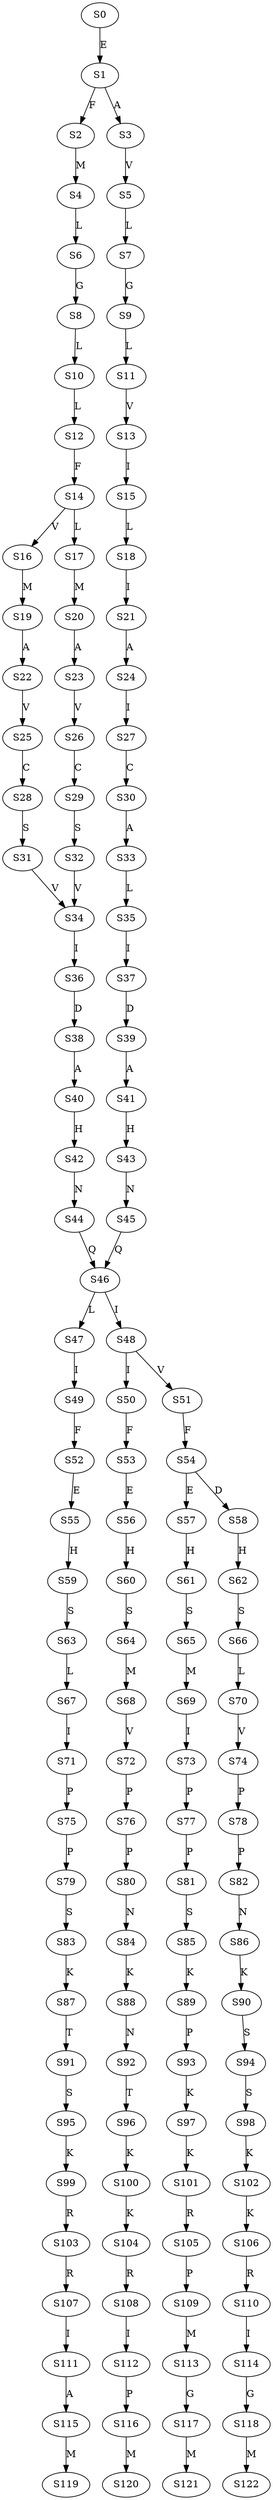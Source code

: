 strict digraph  {
	S0 -> S1 [ label = E ];
	S1 -> S2 [ label = F ];
	S1 -> S3 [ label = A ];
	S2 -> S4 [ label = M ];
	S3 -> S5 [ label = V ];
	S4 -> S6 [ label = L ];
	S5 -> S7 [ label = L ];
	S6 -> S8 [ label = G ];
	S7 -> S9 [ label = G ];
	S8 -> S10 [ label = L ];
	S9 -> S11 [ label = L ];
	S10 -> S12 [ label = L ];
	S11 -> S13 [ label = V ];
	S12 -> S14 [ label = F ];
	S13 -> S15 [ label = I ];
	S14 -> S16 [ label = V ];
	S14 -> S17 [ label = L ];
	S15 -> S18 [ label = L ];
	S16 -> S19 [ label = M ];
	S17 -> S20 [ label = M ];
	S18 -> S21 [ label = I ];
	S19 -> S22 [ label = A ];
	S20 -> S23 [ label = A ];
	S21 -> S24 [ label = A ];
	S22 -> S25 [ label = V ];
	S23 -> S26 [ label = V ];
	S24 -> S27 [ label = I ];
	S25 -> S28 [ label = C ];
	S26 -> S29 [ label = C ];
	S27 -> S30 [ label = C ];
	S28 -> S31 [ label = S ];
	S29 -> S32 [ label = S ];
	S30 -> S33 [ label = A ];
	S31 -> S34 [ label = V ];
	S32 -> S34 [ label = V ];
	S33 -> S35 [ label = L ];
	S34 -> S36 [ label = I ];
	S35 -> S37 [ label = I ];
	S36 -> S38 [ label = D ];
	S37 -> S39 [ label = D ];
	S38 -> S40 [ label = A ];
	S39 -> S41 [ label = A ];
	S40 -> S42 [ label = H ];
	S41 -> S43 [ label = H ];
	S42 -> S44 [ label = N ];
	S43 -> S45 [ label = N ];
	S44 -> S46 [ label = Q ];
	S45 -> S46 [ label = Q ];
	S46 -> S47 [ label = L ];
	S46 -> S48 [ label = I ];
	S47 -> S49 [ label = I ];
	S48 -> S50 [ label = I ];
	S48 -> S51 [ label = V ];
	S49 -> S52 [ label = F ];
	S50 -> S53 [ label = F ];
	S51 -> S54 [ label = F ];
	S52 -> S55 [ label = E ];
	S53 -> S56 [ label = E ];
	S54 -> S57 [ label = E ];
	S54 -> S58 [ label = D ];
	S55 -> S59 [ label = H ];
	S56 -> S60 [ label = H ];
	S57 -> S61 [ label = H ];
	S58 -> S62 [ label = H ];
	S59 -> S63 [ label = S ];
	S60 -> S64 [ label = S ];
	S61 -> S65 [ label = S ];
	S62 -> S66 [ label = S ];
	S63 -> S67 [ label = L ];
	S64 -> S68 [ label = M ];
	S65 -> S69 [ label = M ];
	S66 -> S70 [ label = L ];
	S67 -> S71 [ label = I ];
	S68 -> S72 [ label = V ];
	S69 -> S73 [ label = I ];
	S70 -> S74 [ label = V ];
	S71 -> S75 [ label = P ];
	S72 -> S76 [ label = P ];
	S73 -> S77 [ label = P ];
	S74 -> S78 [ label = P ];
	S75 -> S79 [ label = P ];
	S76 -> S80 [ label = P ];
	S77 -> S81 [ label = P ];
	S78 -> S82 [ label = P ];
	S79 -> S83 [ label = S ];
	S80 -> S84 [ label = N ];
	S81 -> S85 [ label = S ];
	S82 -> S86 [ label = N ];
	S83 -> S87 [ label = K ];
	S84 -> S88 [ label = K ];
	S85 -> S89 [ label = K ];
	S86 -> S90 [ label = K ];
	S87 -> S91 [ label = T ];
	S88 -> S92 [ label = N ];
	S89 -> S93 [ label = P ];
	S90 -> S94 [ label = S ];
	S91 -> S95 [ label = S ];
	S92 -> S96 [ label = T ];
	S93 -> S97 [ label = K ];
	S94 -> S98 [ label = S ];
	S95 -> S99 [ label = K ];
	S96 -> S100 [ label = K ];
	S97 -> S101 [ label = K ];
	S98 -> S102 [ label = K ];
	S99 -> S103 [ label = R ];
	S100 -> S104 [ label = K ];
	S101 -> S105 [ label = R ];
	S102 -> S106 [ label = K ];
	S103 -> S107 [ label = R ];
	S104 -> S108 [ label = R ];
	S105 -> S109 [ label = P ];
	S106 -> S110 [ label = R ];
	S107 -> S111 [ label = I ];
	S108 -> S112 [ label = I ];
	S109 -> S113 [ label = M ];
	S110 -> S114 [ label = I ];
	S111 -> S115 [ label = A ];
	S112 -> S116 [ label = P ];
	S113 -> S117 [ label = G ];
	S114 -> S118 [ label = G ];
	S115 -> S119 [ label = M ];
	S116 -> S120 [ label = M ];
	S117 -> S121 [ label = M ];
	S118 -> S122 [ label = M ];
}
